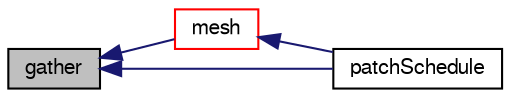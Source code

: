 digraph "gather"
{
  bgcolor="transparent";
  edge [fontname="FreeSans",fontsize="10",labelfontname="FreeSans",labelfontsize="10"];
  node [fontname="FreeSans",fontsize="10",shape=record];
  rankdir="LR";
  Node694 [label="gather",height=0.2,width=0.4,color="black", fillcolor="grey75", style="filled", fontcolor="black"];
  Node694 -> Node695 [dir="back",color="midnightblue",fontsize="10",style="solid",fontname="FreeSans"];
  Node695 [label="mesh",height=0.2,width=0.4,color="red",URL="$a27134.html#a9c4639b7b258f78d7ce0096917642bbd",tooltip="Select either mesh0 (meshI is 0) or otherMeshes[meshI-1]. "];
  Node695 -> Node697 [dir="back",color="midnightblue",fontsize="10",style="solid",fontname="FreeSans"];
  Node697 [label="patchSchedule",height=0.2,width=0.4,color="black",URL="$a27134.html#aacdcc3b7a28fbb1e8d3d6246c11826b7",tooltip="Return patch evaluation schedule. "];
  Node694 -> Node697 [dir="back",color="midnightblue",fontsize="10",style="solid",fontname="FreeSans"];
}

